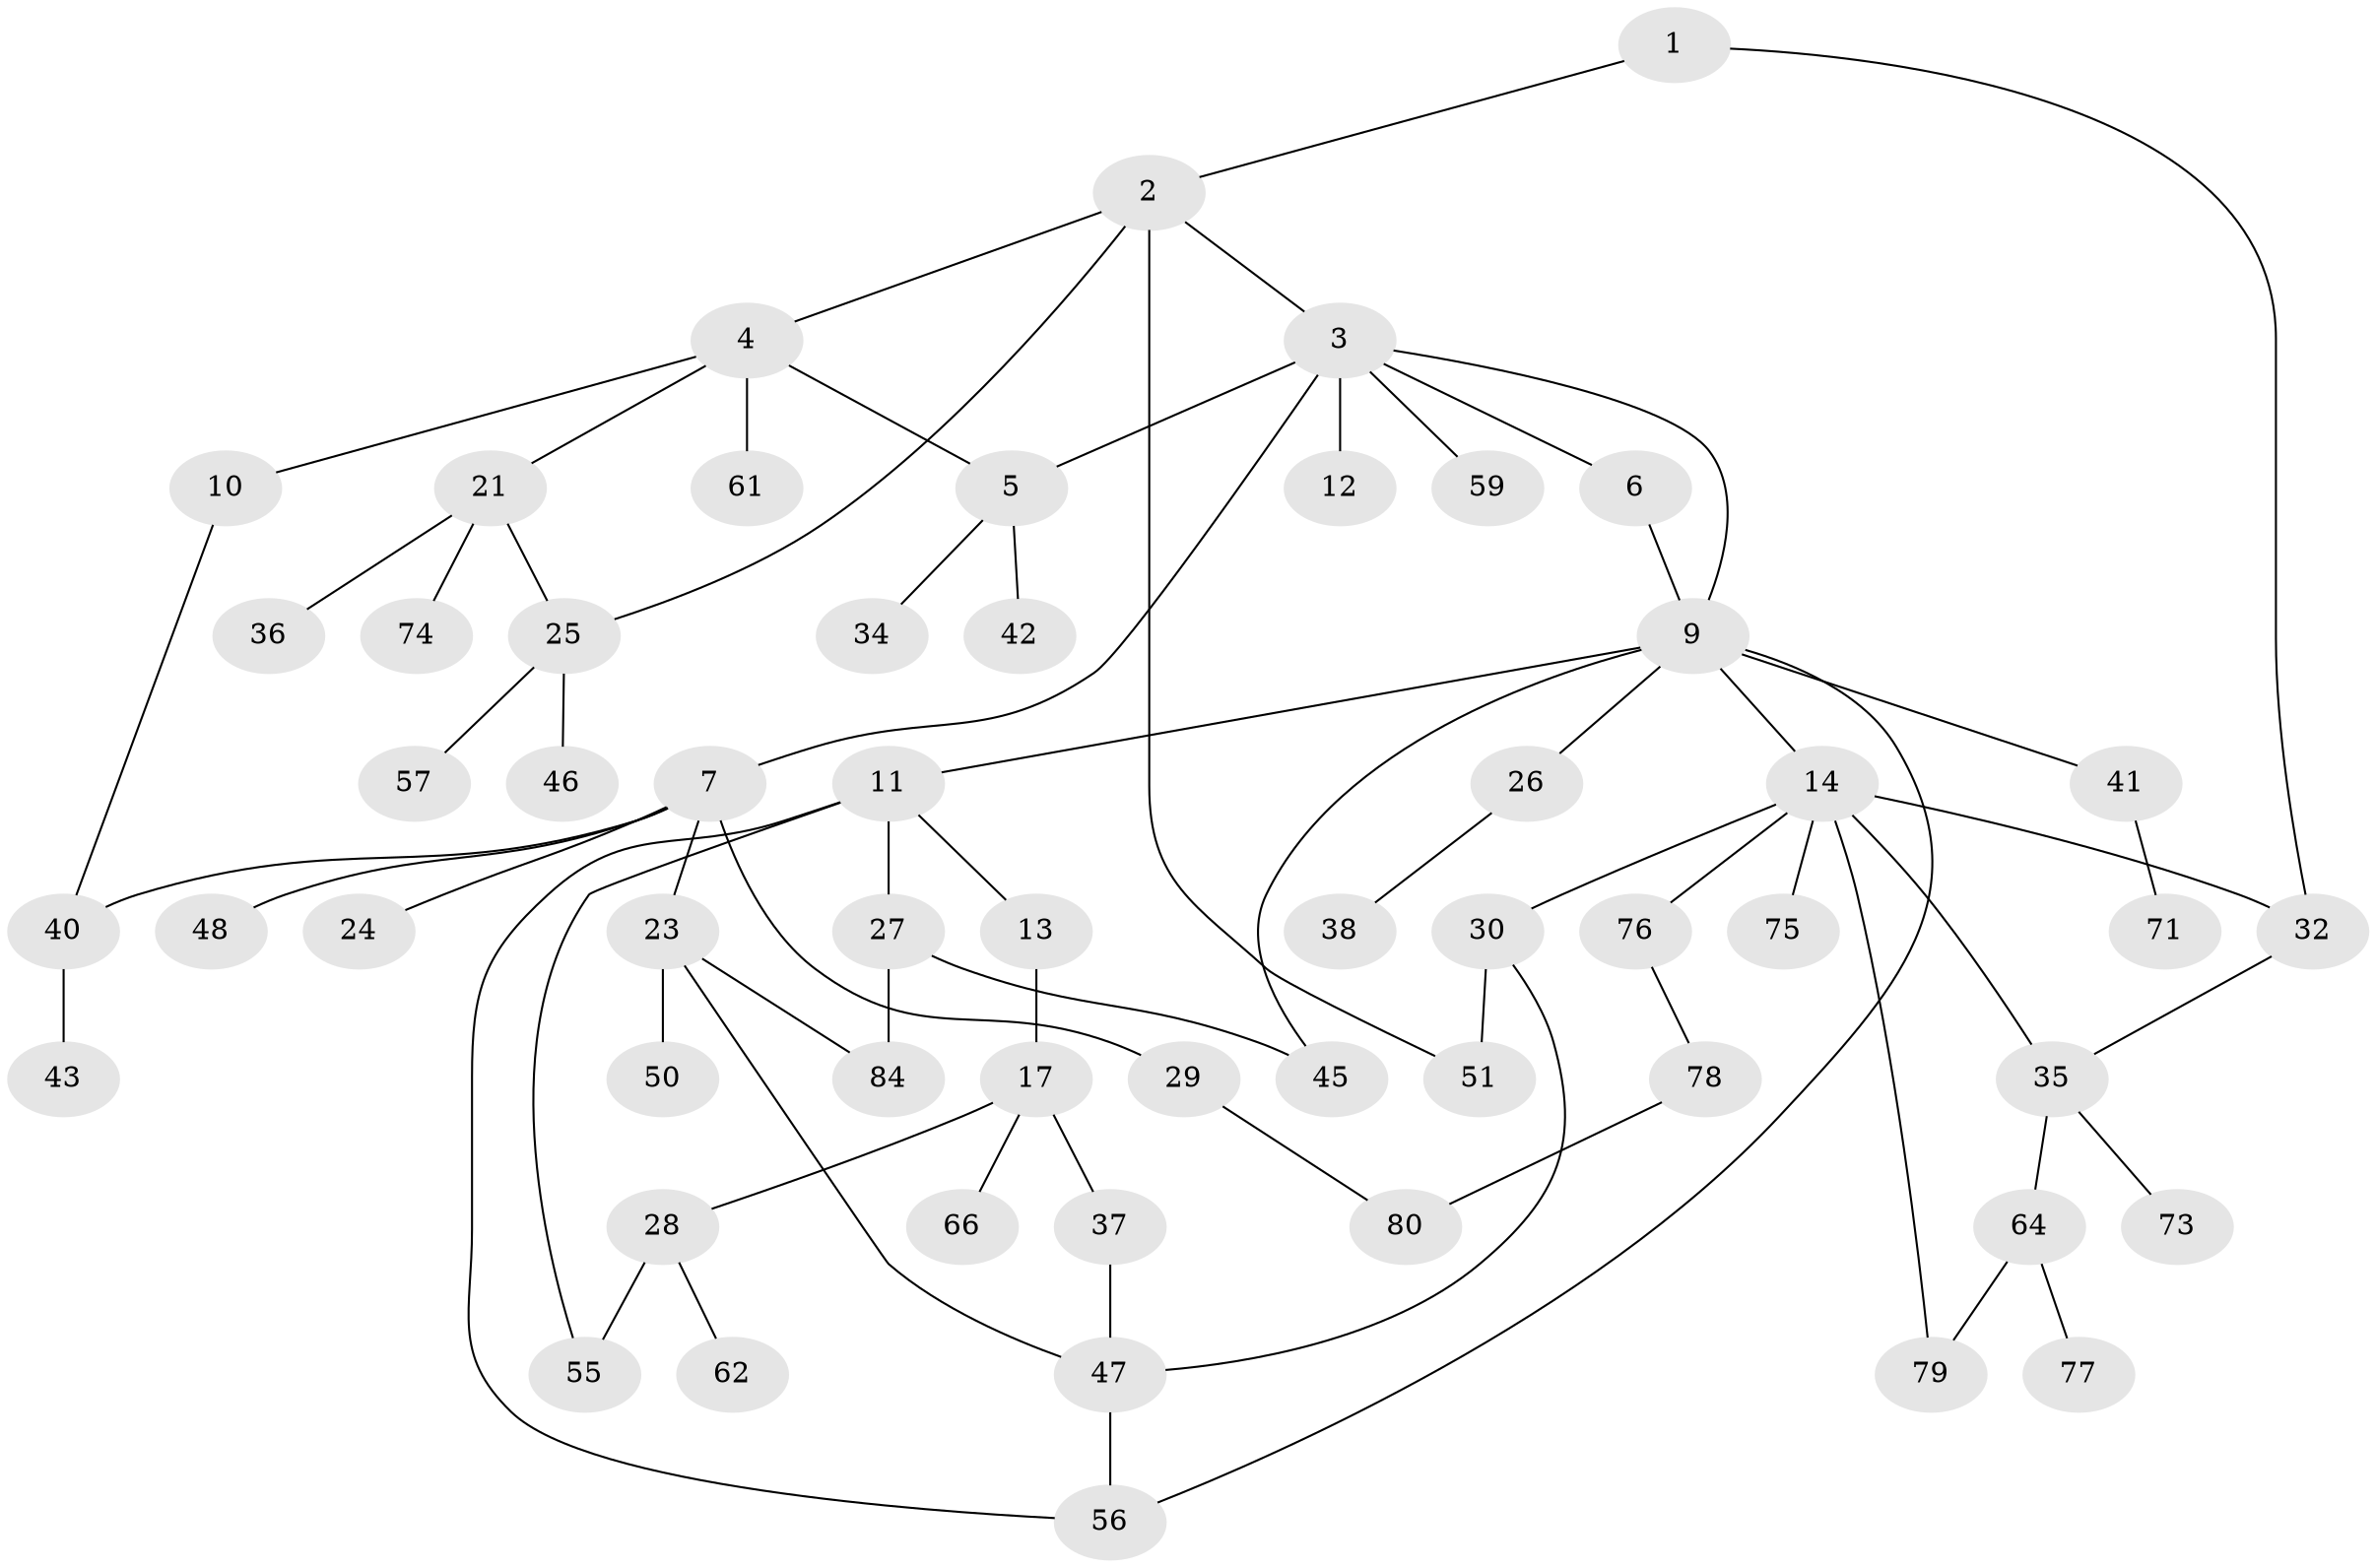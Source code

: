 // original degree distribution, {2: 0.3176470588235294, 6: 0.011764705882352941, 8: 0.011764705882352941, 5: 0.058823529411764705, 3: 0.21176470588235294, 7: 0.023529411764705882, 4: 0.047058823529411764, 1: 0.3176470588235294}
// Generated by graph-tools (version 1.1) at 2025/10/02/27/25 16:10:55]
// undirected, 57 vertices, 72 edges
graph export_dot {
graph [start="1"]
  node [color=gray90,style=filled];
  1;
  2 [super="+52"];
  3 [super="+20"];
  4 [super="+22"];
  5 [super="+8"];
  6 [super="+39"];
  7 [super="+16"];
  9 [super="+19"];
  10;
  11 [super="+15"];
  12 [super="+18"];
  13 [super="+44"];
  14 [super="+49"];
  17 [super="+31"];
  21 [super="+72"];
  23 [super="+58"];
  24;
  25 [super="+54"];
  26;
  27 [super="+63"];
  28 [super="+33"];
  29 [super="+53"];
  30;
  32 [super="+67"];
  34 [super="+83"];
  35;
  36;
  37;
  38;
  40 [super="+70"];
  41;
  42;
  43;
  45;
  46;
  47 [super="+81"];
  48 [super="+69"];
  50;
  51 [super="+60"];
  55;
  56 [super="+65"];
  57;
  59;
  61 [super="+82"];
  62;
  64 [super="+68"];
  66;
  71;
  73;
  74;
  75;
  76;
  77;
  78 [super="+85"];
  79;
  80;
  84;
  1 -- 2;
  1 -- 32;
  2 -- 3;
  2 -- 4;
  2 -- 25;
  2 -- 51;
  3 -- 5;
  3 -- 6;
  3 -- 7;
  3 -- 9;
  3 -- 12 [weight=2];
  3 -- 59;
  4 -- 10;
  4 -- 21;
  4 -- 5;
  4 -- 61;
  5 -- 34;
  5 -- 42;
  6 -- 9;
  7 -- 23;
  7 -- 24;
  7 -- 29;
  7 -- 40;
  7 -- 48;
  9 -- 11;
  9 -- 14;
  9 -- 41;
  9 -- 45;
  9 -- 26;
  9 -- 56;
  10 -- 40;
  11 -- 13;
  11 -- 56;
  11 -- 27;
  11 -- 55;
  13 -- 17;
  14 -- 30;
  14 -- 35 [weight=2];
  14 -- 32;
  14 -- 75;
  14 -- 76;
  14 -- 79;
  17 -- 28;
  17 -- 37;
  17 -- 66;
  21 -- 36;
  21 -- 74;
  21 -- 25;
  23 -- 50;
  23 -- 84;
  23 -- 47;
  25 -- 46;
  25 -- 57;
  26 -- 38;
  27 -- 45;
  27 -- 84;
  28 -- 55;
  28 -- 62;
  29 -- 80;
  30 -- 47;
  30 -- 51;
  32 -- 35;
  35 -- 64;
  35 -- 73;
  37 -- 47;
  40 -- 43;
  41 -- 71;
  47 -- 56;
  64 -- 77;
  64 -- 79;
  76 -- 78;
  78 -- 80;
}
